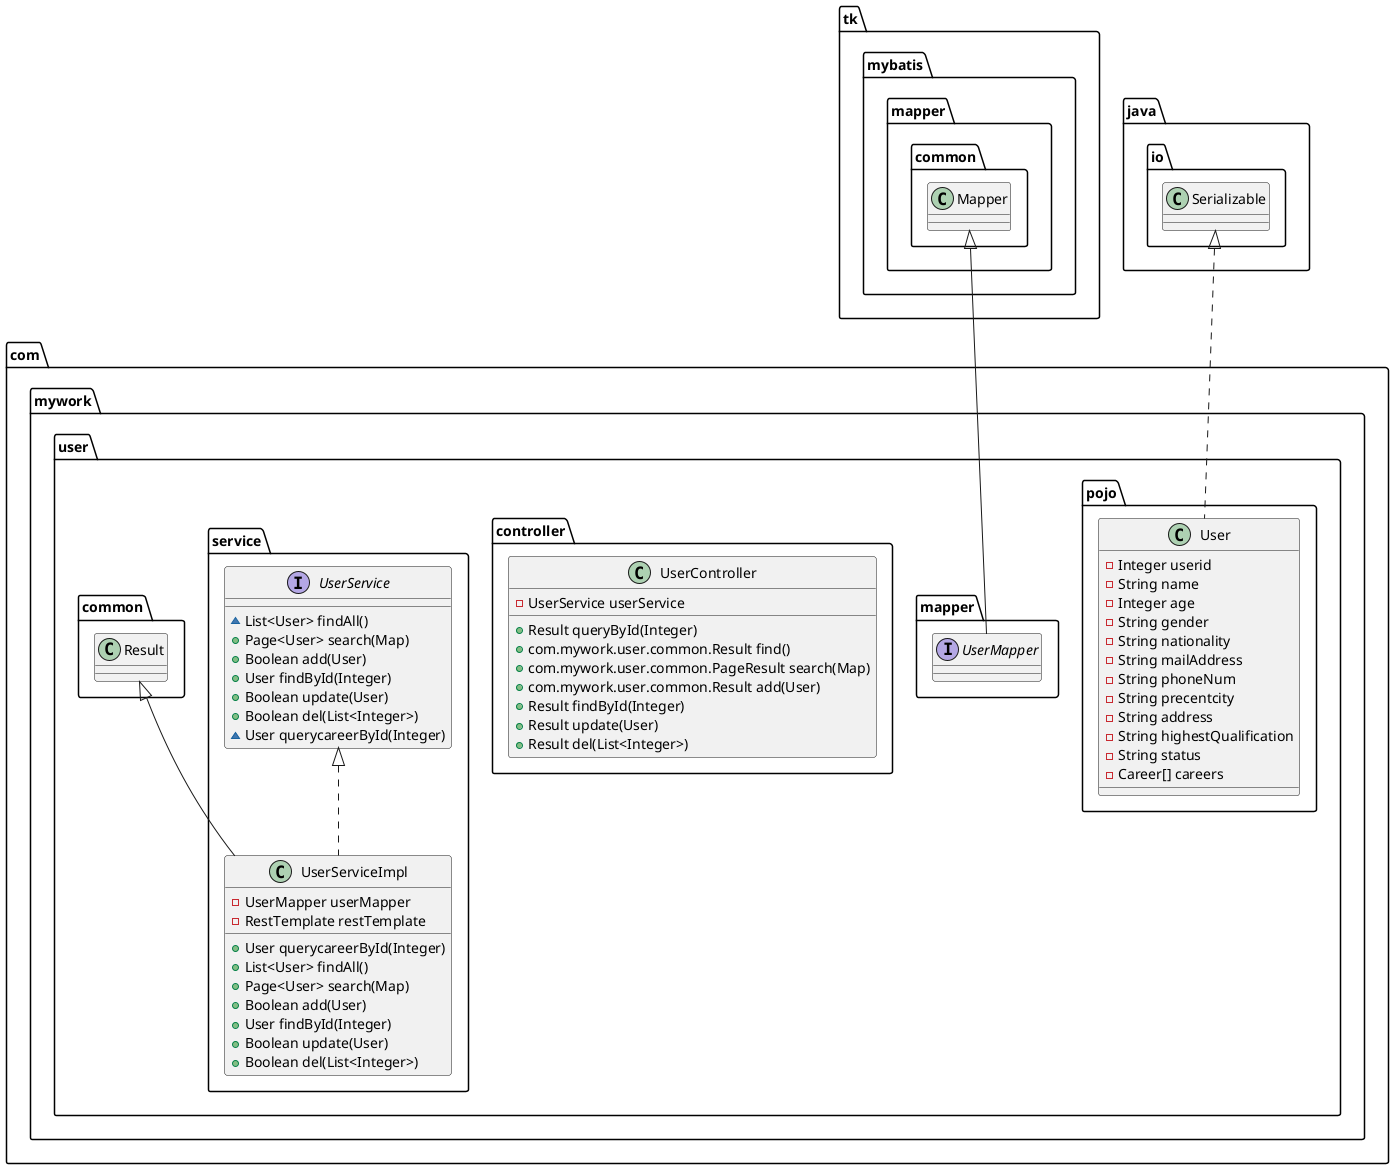 @startuml
interface com.mywork.user.mapper.UserMapper {
}
interface com.mywork.user.service.UserService {
~ List<User> findAll()
+ Page<User> search(Map)
+ Boolean add(User)
+ User findById(Integer)
+ Boolean update(User)
+ Boolean del(List<Integer>)
~ User querycareerById(Integer)
}
class com.mywork.user.pojo.User {
- Integer userid
- String name
- Integer age
- String gender
- String nationality
- String mailAddress
- String phoneNum
- String precentcity
- String address
- String highestQualification
- String status
- Career[] careers
}
class com.mywork.user.controller.UserController {
- UserService userService
+ Result queryById(Integer)
+ com.mywork.user.common.Result find()
+ com.mywork.user.common.PageResult search(Map)
+ com.mywork.user.common.Result add(User)
+ Result findById(Integer)
+ Result update(User)
+ Result del(List<Integer>)
}
class com.mywork.user.service.UserServiceImpl {
- UserMapper userMapper
- RestTemplate restTemplate
+ User querycareerById(Integer)
+ List<User> findAll()
+ Page<User> search(Map)
+ Boolean add(User)
+ User findById(Integer)
+ Boolean update(User)
+ Boolean del(List<Integer>)
}


tk.mybatis.mapper.common.Mapper <|-- com.mywork.user.mapper.UserMapper
java.io.Serializable <|.. com.mywork.user.pojo.User
com.mywork.user.service.UserService <|.. com.mywork.user.service.UserServiceImpl
com.mywork.user.common.Result <|-- com.mywork.user.service.UserServiceImpl
@enduml